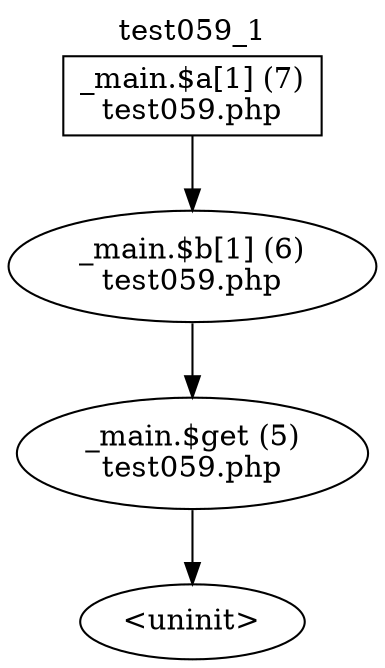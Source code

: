 digraph cfg {
  label="test059_1";
  labelloc=t;
  n1 [shape=box, label="_main.$a[1] (7)\ntest059.php"];
  n2 [shape=ellipse, label="_main.$b[1] (6)\ntest059.php"];
  n3 [shape=ellipse, label="_main.$get (5)\ntest059.php"];
  n4 [shape=ellipse, label="<uninit>"];
  n1 -> n2;
  n2 -> n3;
  n3 -> n4;
}
